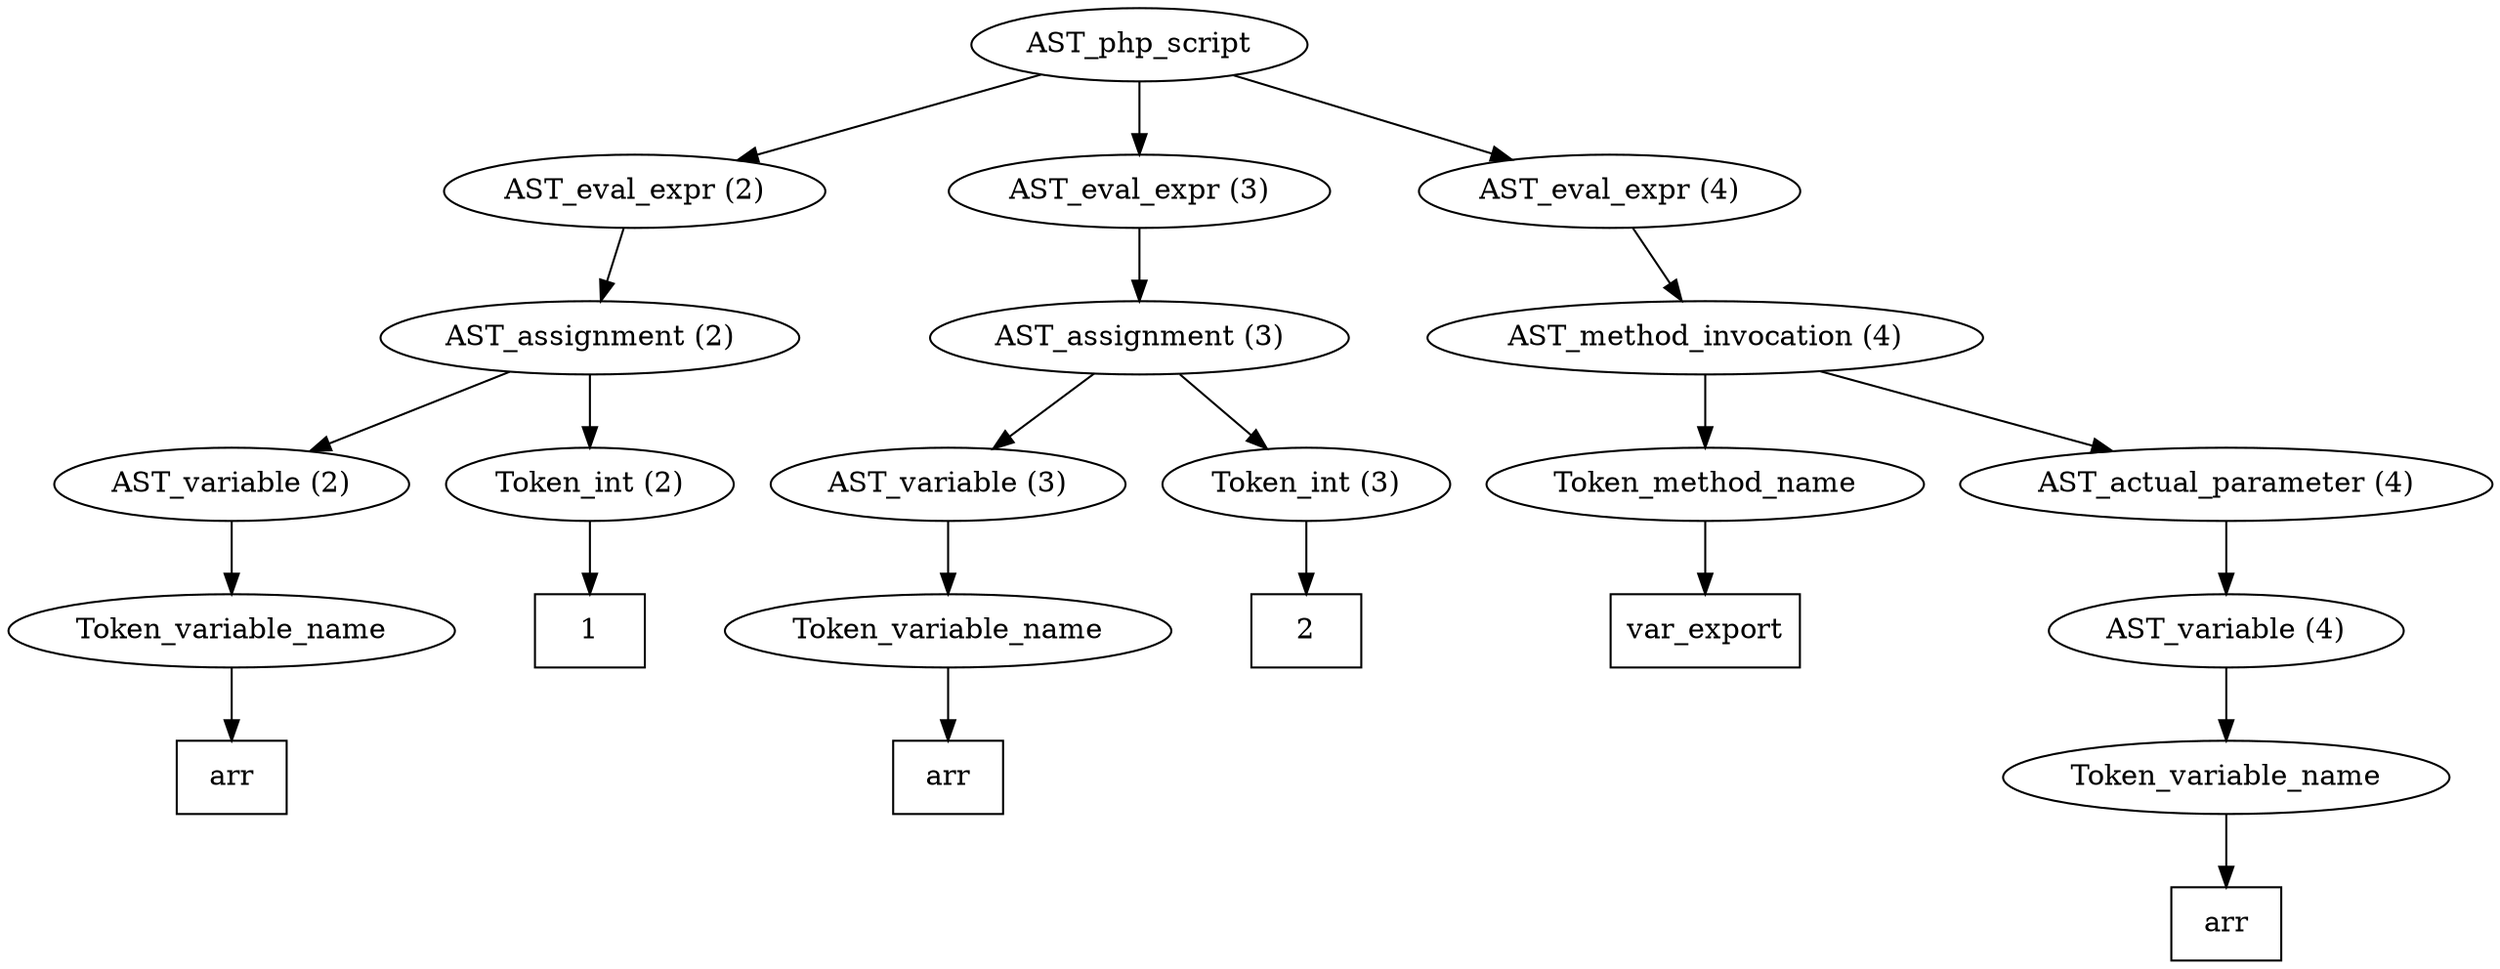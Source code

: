 /*
 * AST in dot format generated by phc -- the PHP compiler
 */

digraph AST {
node_0 [label="AST_php_script"];
node_1 [label="AST_eval_expr (2)"];
node_2 [label="AST_assignment (2)"];
node_3 [label="AST_variable (2)"];
node_4 [label="Token_variable_name"];
node_5 [label="arr", shape=box]
node_4 -> node_5;
node_3 -> node_4;
node_6 [label="Token_int (2)"];
node_7 [label="1", shape=box]
node_6 -> node_7;
node_2 -> node_6;
node_2 -> node_3;
node_1 -> node_2;
node_8 [label="AST_eval_expr (3)"];
node_9 [label="AST_assignment (3)"];
node_10 [label="AST_variable (3)"];
node_11 [label="Token_variable_name"];
node_12 [label="arr", shape=box]
node_11 -> node_12;
node_10 -> node_11;
node_13 [label="Token_int (3)"];
node_14 [label="2", shape=box]
node_13 -> node_14;
node_9 -> node_13;
node_9 -> node_10;
node_8 -> node_9;
node_15 [label="AST_eval_expr (4)"];
node_16 [label="AST_method_invocation (4)"];
node_17 [label="Token_method_name"];
node_18 [label="var_export", shape=box]
node_17 -> node_18;
node_19 [label="AST_actual_parameter (4)"];
node_20 [label="AST_variable (4)"];
node_21 [label="Token_variable_name"];
node_22 [label="arr", shape=box]
node_21 -> node_22;
node_20 -> node_21;
node_19 -> node_20;
node_16 -> node_19;
node_16 -> node_17;
node_15 -> node_16;
node_0 -> node_15;
node_0 -> node_8;
node_0 -> node_1;
}
